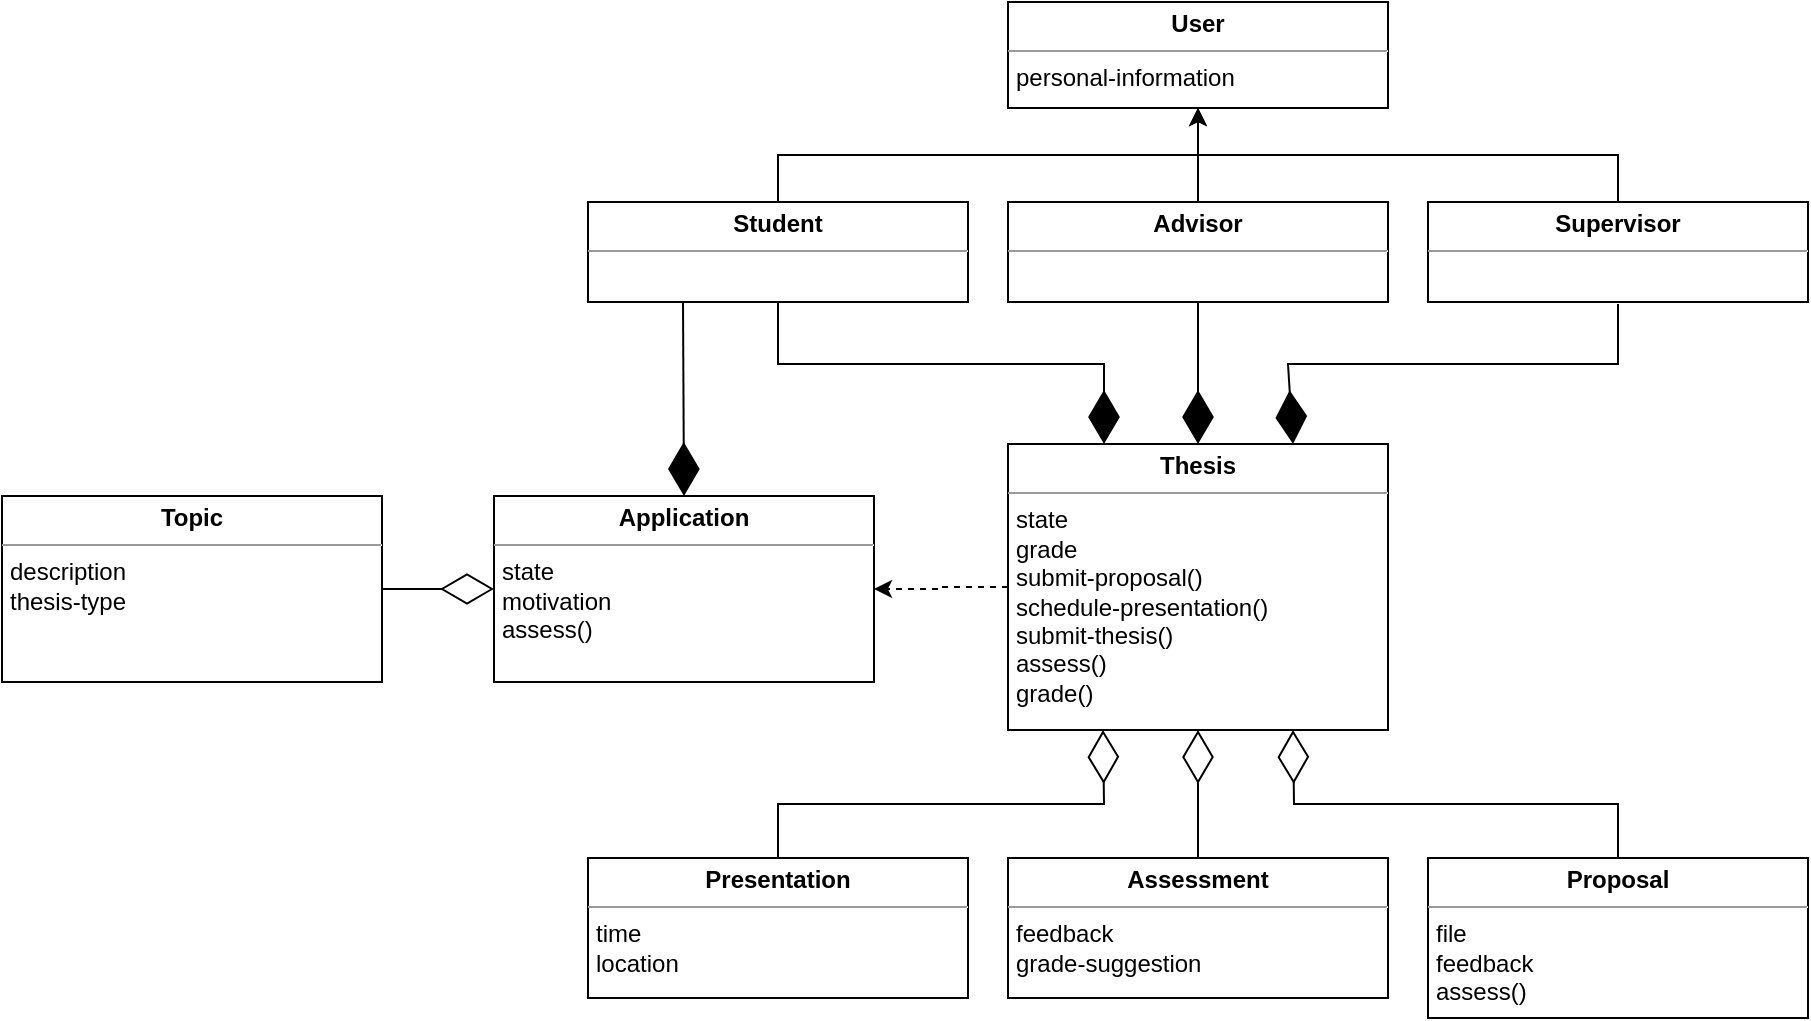 <mxfile version="24.7.14">
  <diagram name="Page-1" id="c4acf3e9-155e-7222-9cf6-157b1a14988f">
    <mxGraphModel dx="1698" dy="855" grid="1" gridSize="10" guides="1" tooltips="1" connect="1" arrows="1" fold="1" page="1" pageScale="1" pageWidth="850" pageHeight="1100" background="none" math="0" shadow="0">
      <root>
        <mxCell id="0" />
        <mxCell id="1" parent="0" />
        <mxCell id="QdO0fPRtk3mEZKDKFILt-8" style="edgeStyle=orthogonalEdgeStyle;rounded=0;orthogonalLoop=1;jettySize=auto;html=1;exitX=0.5;exitY=0;exitDx=0;exitDy=0;entryX=0.5;entryY=1;entryDx=0;entryDy=0;" edge="1" parent="1" source="5d2195bd80daf111-18" target="QdO0fPRtk3mEZKDKFILt-7">
          <mxGeometry relative="1" as="geometry" />
        </mxCell>
        <mxCell id="5d2195bd80daf111-18" value="&lt;p style=&quot;margin:0px;margin-top:4px;text-align:center;&quot;&gt;&lt;b&gt;Student&lt;/b&gt;&lt;/p&gt;&lt;hr size=&quot;1&quot;&gt;&lt;p style=&quot;margin:0px;margin-left:4px;&quot;&gt;&lt;br&gt;&lt;/p&gt;" style="verticalAlign=top;align=left;overflow=fill;fontSize=12;fontFamily=Helvetica;html=1;rounded=0;shadow=0;comic=0;labelBackgroundColor=none;strokeWidth=1" parent="1" vertex="1">
          <mxGeometry x="360" y="139" width="190" height="50" as="geometry" />
        </mxCell>
        <mxCell id="QdO0fPRtk3mEZKDKFILt-9" style="edgeStyle=orthogonalEdgeStyle;rounded=0;orthogonalLoop=1;jettySize=auto;html=1;exitX=0.5;exitY=0;exitDx=0;exitDy=0;" edge="1" parent="1" source="QdO0fPRtk3mEZKDKFILt-1">
          <mxGeometry relative="1" as="geometry">
            <mxPoint x="665" y="52" as="targetPoint" />
          </mxGeometry>
        </mxCell>
        <mxCell id="QdO0fPRtk3mEZKDKFILt-1" value="&lt;p style=&quot;margin:0px;margin-top:4px;text-align:center;&quot;&gt;&lt;b&gt;Advisor&lt;/b&gt;&lt;/p&gt;&lt;hr size=&quot;1&quot;&gt;&lt;p style=&quot;margin:0px;margin-left:4px;&quot;&gt;&lt;br&gt;&lt;/p&gt;" style="verticalAlign=top;align=left;overflow=fill;fontSize=12;fontFamily=Helvetica;html=1;rounded=0;shadow=0;comic=0;labelBackgroundColor=none;strokeWidth=1" vertex="1" parent="1">
          <mxGeometry x="570" y="139" width="190" height="50" as="geometry" />
        </mxCell>
        <mxCell id="QdO0fPRtk3mEZKDKFILt-10" style="edgeStyle=orthogonalEdgeStyle;rounded=0;orthogonalLoop=1;jettySize=auto;html=1;exitX=0.5;exitY=0;exitDx=0;exitDy=0;entryX=0.5;entryY=1;entryDx=0;entryDy=0;" edge="1" parent="1" source="QdO0fPRtk3mEZKDKFILt-2" target="QdO0fPRtk3mEZKDKFILt-7">
          <mxGeometry relative="1" as="geometry" />
        </mxCell>
        <mxCell id="QdO0fPRtk3mEZKDKFILt-2" value="&lt;p style=&quot;margin:0px;margin-top:4px;text-align:center;&quot;&gt;&lt;b&gt;Supervisor&lt;/b&gt;&lt;/p&gt;&lt;hr size=&quot;1&quot;&gt;&lt;p style=&quot;margin:0px;margin-left:4px;&quot;&gt;&lt;br&gt;&lt;/p&gt;" style="verticalAlign=top;align=left;overflow=fill;fontSize=12;fontFamily=Helvetica;html=1;rounded=0;shadow=0;comic=0;labelBackgroundColor=none;strokeWidth=1" vertex="1" parent="1">
          <mxGeometry x="780" y="139" width="190" height="50" as="geometry" />
        </mxCell>
        <mxCell id="QdO0fPRtk3mEZKDKFILt-3" value="&lt;p style=&quot;margin:0px;margin-top:4px;text-align:center;&quot;&gt;&lt;b&gt;Topic&lt;/b&gt;&lt;/p&gt;&lt;hr size=&quot;1&quot;&gt;&lt;p style=&quot;margin:0px;margin-left:4px;&quot;&gt;description&lt;/p&gt;&lt;p style=&quot;margin:0px;margin-left:4px;&quot;&gt;thesis-type&lt;/p&gt;" style="verticalAlign=top;align=left;overflow=fill;fontSize=12;fontFamily=Helvetica;html=1;rounded=0;shadow=0;comic=0;labelBackgroundColor=none;strokeWidth=1" vertex="1" parent="1">
          <mxGeometry x="67" y="286" width="190" height="93" as="geometry" />
        </mxCell>
        <mxCell id="QdO0fPRtk3mEZKDKFILt-25" style="edgeStyle=orthogonalEdgeStyle;rounded=0;orthogonalLoop=1;jettySize=auto;html=1;exitX=0;exitY=0.5;exitDx=0;exitDy=0;entryX=1;entryY=0.5;entryDx=0;entryDy=0;dashed=1;" edge="1" parent="1" source="QdO0fPRtk3mEZKDKFILt-5" target="QdO0fPRtk3mEZKDKFILt-4">
          <mxGeometry relative="1" as="geometry" />
        </mxCell>
        <mxCell id="QdO0fPRtk3mEZKDKFILt-4" value="&lt;p style=&quot;margin:0px;margin-top:4px;text-align:center;&quot;&gt;&lt;b&gt;Application&lt;/b&gt;&lt;/p&gt;&lt;hr size=&quot;1&quot;&gt;&lt;p style=&quot;margin:0px;margin-left:4px;&quot;&gt;state&lt;/p&gt;&lt;p style=&quot;margin:0px;margin-left:4px;&quot;&gt;motivation&lt;br&gt;assess()&lt;/p&gt;" style="verticalAlign=top;align=left;overflow=fill;fontSize=12;fontFamily=Helvetica;html=1;rounded=0;shadow=0;comic=0;labelBackgroundColor=none;strokeWidth=1" vertex="1" parent="1">
          <mxGeometry x="313" y="286" width="190" height="93" as="geometry" />
        </mxCell>
        <mxCell id="QdO0fPRtk3mEZKDKFILt-5" value="&lt;p style=&quot;margin:0px;margin-top:4px;text-align:center;&quot;&gt;&lt;b&gt;Thesis&lt;/b&gt;&lt;/p&gt;&lt;hr size=&quot;1&quot;&gt;&lt;p style=&quot;margin:0px;margin-left:4px;&quot;&gt;state&lt;/p&gt;&lt;p style=&quot;margin:0px;margin-left:4px;&quot;&gt;grade&lt;/p&gt;&lt;p style=&quot;margin:0px;margin-left:4px;&quot;&gt;submit-proposal()&lt;br&gt;&lt;/p&gt;&lt;p style=&quot;margin:0px;margin-left:4px;&quot;&gt;schedule-presentation()&lt;/p&gt;&lt;p style=&quot;margin:0px;margin-left:4px;&quot;&gt;submit-thesis()&lt;/p&gt;&lt;p style=&quot;margin:0px;margin-left:4px;&quot;&gt;assess()&lt;/p&gt;&lt;p style=&quot;margin:0px;margin-left:4px;&quot;&gt;grade()&lt;/p&gt;" style="verticalAlign=top;align=left;overflow=fill;fontSize=12;fontFamily=Helvetica;html=1;rounded=0;shadow=0;comic=0;labelBackgroundColor=none;strokeWidth=1" vertex="1" parent="1">
          <mxGeometry x="570" y="260" width="190" height="143" as="geometry" />
        </mxCell>
        <mxCell id="QdO0fPRtk3mEZKDKFILt-6" value="&lt;p style=&quot;margin:0px;margin-top:4px;text-align:center;&quot;&gt;&lt;b&gt;Presentation&lt;/b&gt;&lt;/p&gt;&lt;hr size=&quot;1&quot;&gt;&lt;p style=&quot;margin:0px;margin-left:4px;&quot;&gt;time&lt;/p&gt;&lt;p style=&quot;margin:0px;margin-left:4px;&quot;&gt;location&lt;/p&gt;" style="verticalAlign=top;align=left;overflow=fill;fontSize=12;fontFamily=Helvetica;html=1;rounded=0;shadow=0;comic=0;labelBackgroundColor=none;strokeWidth=1" vertex="1" parent="1">
          <mxGeometry x="360" y="467" width="190" height="70" as="geometry" />
        </mxCell>
        <mxCell id="QdO0fPRtk3mEZKDKFILt-7" value="&lt;p style=&quot;margin:0px;margin-top:4px;text-align:center;&quot;&gt;&lt;b&gt;User&lt;/b&gt;&lt;/p&gt;&lt;hr size=&quot;1&quot;&gt;&lt;p style=&quot;margin:0px;margin-left:4px;&quot;&gt;personal-information&lt;/p&gt;" style="verticalAlign=top;align=left;overflow=fill;fontSize=12;fontFamily=Helvetica;html=1;rounded=0;shadow=0;comic=0;labelBackgroundColor=none;strokeWidth=1" vertex="1" parent="1">
          <mxGeometry x="570" y="39" width="190" height="53" as="geometry" />
        </mxCell>
        <mxCell id="QdO0fPRtk3mEZKDKFILt-13" value="&lt;p style=&quot;margin:0px;margin-top:4px;text-align:center;&quot;&gt;&lt;b&gt;Assessment&lt;/b&gt;&lt;/p&gt;&lt;hr size=&quot;1&quot;&gt;&lt;p style=&quot;margin:0px;margin-left:4px;&quot;&gt;feedback&lt;/p&gt;&lt;p style=&quot;margin:0px;margin-left:4px;&quot;&gt;grade-suggestion&lt;/p&gt;" style="verticalAlign=top;align=left;overflow=fill;fontSize=12;fontFamily=Helvetica;html=1;rounded=0;shadow=0;comic=0;labelBackgroundColor=none;strokeWidth=1" vertex="1" parent="1">
          <mxGeometry x="570" y="467" width="190" height="70" as="geometry" />
        </mxCell>
        <mxCell id="QdO0fPRtk3mEZKDKFILt-14" value="&lt;p style=&quot;margin:0px;margin-top:4px;text-align:center;&quot;&gt;&lt;b&gt;Proposal&lt;/b&gt;&lt;/p&gt;&lt;hr size=&quot;1&quot;&gt;&lt;p style=&quot;margin:0px;margin-left:4px;&quot;&gt;file&lt;/p&gt;&lt;p style=&quot;margin:0px;margin-left:4px;&quot;&gt;feedback&lt;/p&gt;&lt;p style=&quot;margin:0px;margin-left:4px;&quot;&gt;assess()&lt;/p&gt;" style="verticalAlign=top;align=left;overflow=fill;fontSize=12;fontFamily=Helvetica;html=1;rounded=0;shadow=0;comic=0;labelBackgroundColor=none;strokeWidth=1" vertex="1" parent="1">
          <mxGeometry x="780" y="467" width="190" height="80" as="geometry" />
        </mxCell>
        <mxCell id="QdO0fPRtk3mEZKDKFILt-15" value="" style="endArrow=diamondThin;endFill=0;endSize=24;html=1;rounded=0;entryX=0.25;entryY=1;entryDx=0;entryDy=0;exitX=0.5;exitY=0;exitDx=0;exitDy=0;" edge="1" parent="1" source="QdO0fPRtk3mEZKDKFILt-6" target="QdO0fPRtk3mEZKDKFILt-5">
          <mxGeometry width="160" relative="1" as="geometry">
            <mxPoint x="450" y="450" as="sourcePoint" />
            <mxPoint x="610" y="450" as="targetPoint" />
            <Array as="points">
              <mxPoint x="455" y="440" />
              <mxPoint x="618" y="440" />
            </Array>
          </mxGeometry>
        </mxCell>
        <mxCell id="QdO0fPRtk3mEZKDKFILt-16" value="" style="endArrow=diamondThin;endFill=0;endSize=24;html=1;rounded=0;exitX=0.5;exitY=0;exitDx=0;exitDy=0;entryX=0.75;entryY=1;entryDx=0;entryDy=0;" edge="1" parent="1" source="QdO0fPRtk3mEZKDKFILt-14" target="QdO0fPRtk3mEZKDKFILt-5">
          <mxGeometry width="160" relative="1" as="geometry">
            <mxPoint x="900" y="483" as="sourcePoint" />
            <mxPoint x="985" y="350" as="targetPoint" />
            <Array as="points">
              <mxPoint x="875" y="440" />
              <mxPoint x="713" y="440" />
            </Array>
          </mxGeometry>
        </mxCell>
        <mxCell id="QdO0fPRtk3mEZKDKFILt-17" value="" style="endArrow=diamondThin;endFill=0;endSize=24;html=1;rounded=0;entryX=0.5;entryY=1;entryDx=0;entryDy=0;exitX=0.5;exitY=0;exitDx=0;exitDy=0;" edge="1" parent="1" source="QdO0fPRtk3mEZKDKFILt-13" target="QdO0fPRtk3mEZKDKFILt-5">
          <mxGeometry width="160" relative="1" as="geometry">
            <mxPoint x="700" y="473" as="sourcePoint" />
            <mxPoint x="785" y="340" as="targetPoint" />
          </mxGeometry>
        </mxCell>
        <mxCell id="QdO0fPRtk3mEZKDKFILt-20" value="" style="endArrow=diamondThin;endFill=1;endSize=24;html=1;rounded=0;exitX=0.5;exitY=1;exitDx=0;exitDy=0;" edge="1" parent="1" source="5d2195bd80daf111-18">
          <mxGeometry width="160" relative="1" as="geometry">
            <mxPoint x="455" y="150" as="sourcePoint" />
            <mxPoint x="618" y="260" as="targetPoint" />
            <Array as="points">
              <mxPoint x="455" y="220" />
              <mxPoint x="618" y="220" />
            </Array>
          </mxGeometry>
        </mxCell>
        <mxCell id="QdO0fPRtk3mEZKDKFILt-21" value="" style="endArrow=diamondThin;endFill=1;endSize=24;html=1;rounded=0;exitX=0.5;exitY=1;exitDx=0;exitDy=0;entryX=0.5;entryY=0;entryDx=0;entryDy=0;" edge="1" parent="1" source="QdO0fPRtk3mEZKDKFILt-1" target="QdO0fPRtk3mEZKDKFILt-5">
          <mxGeometry width="160" relative="1" as="geometry">
            <mxPoint x="660" y="203" as="sourcePoint" />
            <mxPoint x="665" y="250" as="targetPoint" />
          </mxGeometry>
        </mxCell>
        <mxCell id="QdO0fPRtk3mEZKDKFILt-22" value="" style="endArrow=diamondThin;endFill=1;endSize=24;html=1;rounded=0;entryX=0.75;entryY=0;entryDx=0;entryDy=0;" edge="1" parent="1" target="QdO0fPRtk3mEZKDKFILt-5">
          <mxGeometry width="160" relative="1" as="geometry">
            <mxPoint x="875" y="190" as="sourcePoint" />
            <mxPoint x="712.5" y="240" as="targetPoint" />
            <Array as="points">
              <mxPoint x="875" y="220" />
              <mxPoint x="710" y="220" />
            </Array>
          </mxGeometry>
        </mxCell>
        <mxCell id="QdO0fPRtk3mEZKDKFILt-23" value="" style="endArrow=diamondThin;endFill=0;endSize=24;html=1;rounded=0;exitX=1;exitY=0.5;exitDx=0;exitDy=0;entryX=0;entryY=0.5;entryDx=0;entryDy=0;" edge="1" parent="1" source="QdO0fPRtk3mEZKDKFILt-3" target="QdO0fPRtk3mEZKDKFILt-4">
          <mxGeometry width="160" relative="1" as="geometry">
            <mxPoint x="240" y="396" as="sourcePoint" />
            <mxPoint x="400" y="396" as="targetPoint" />
          </mxGeometry>
        </mxCell>
        <mxCell id="QdO0fPRtk3mEZKDKFILt-24" value="" style="endArrow=diamondThin;endFill=1;endSize=24;html=1;rounded=0;exitX=0.25;exitY=1;exitDx=0;exitDy=0;entryX=0.5;entryY=0;entryDx=0;entryDy=0;" edge="1" parent="1" source="5d2195bd80daf111-18" target="QdO0fPRtk3mEZKDKFILt-4">
          <mxGeometry width="160" relative="1" as="geometry">
            <mxPoint x="340" y="250" as="sourcePoint" />
            <mxPoint x="500" y="250" as="targetPoint" />
          </mxGeometry>
        </mxCell>
      </root>
    </mxGraphModel>
  </diagram>
</mxfile>
